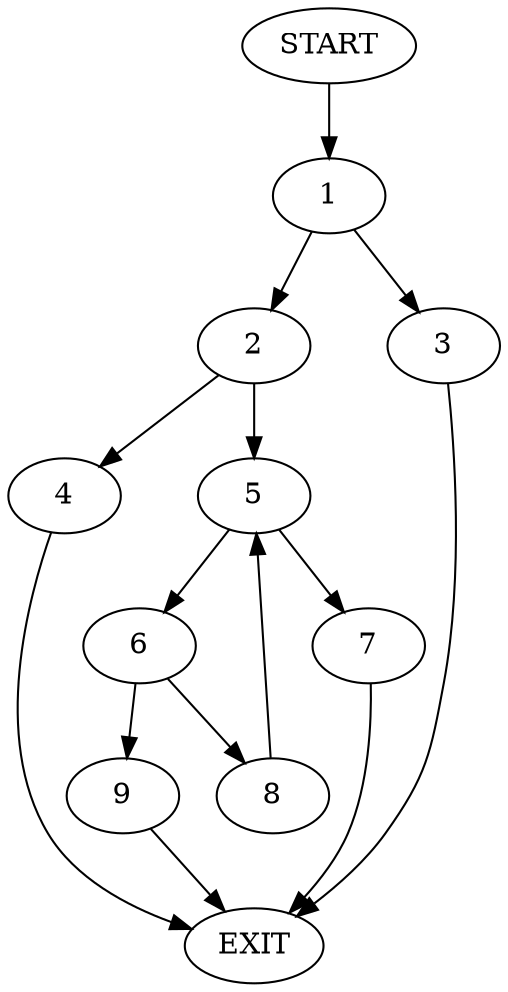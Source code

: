 digraph {
0 [label="START"]
10 [label="EXIT"]
0 -> 1
1 -> 2
1 -> 3
3 -> 10
2 -> 4
2 -> 5
5 -> 6
5 -> 7
4 -> 10
6 -> 8
6 -> 9
7 -> 10
8 -> 5
9 -> 10
}
